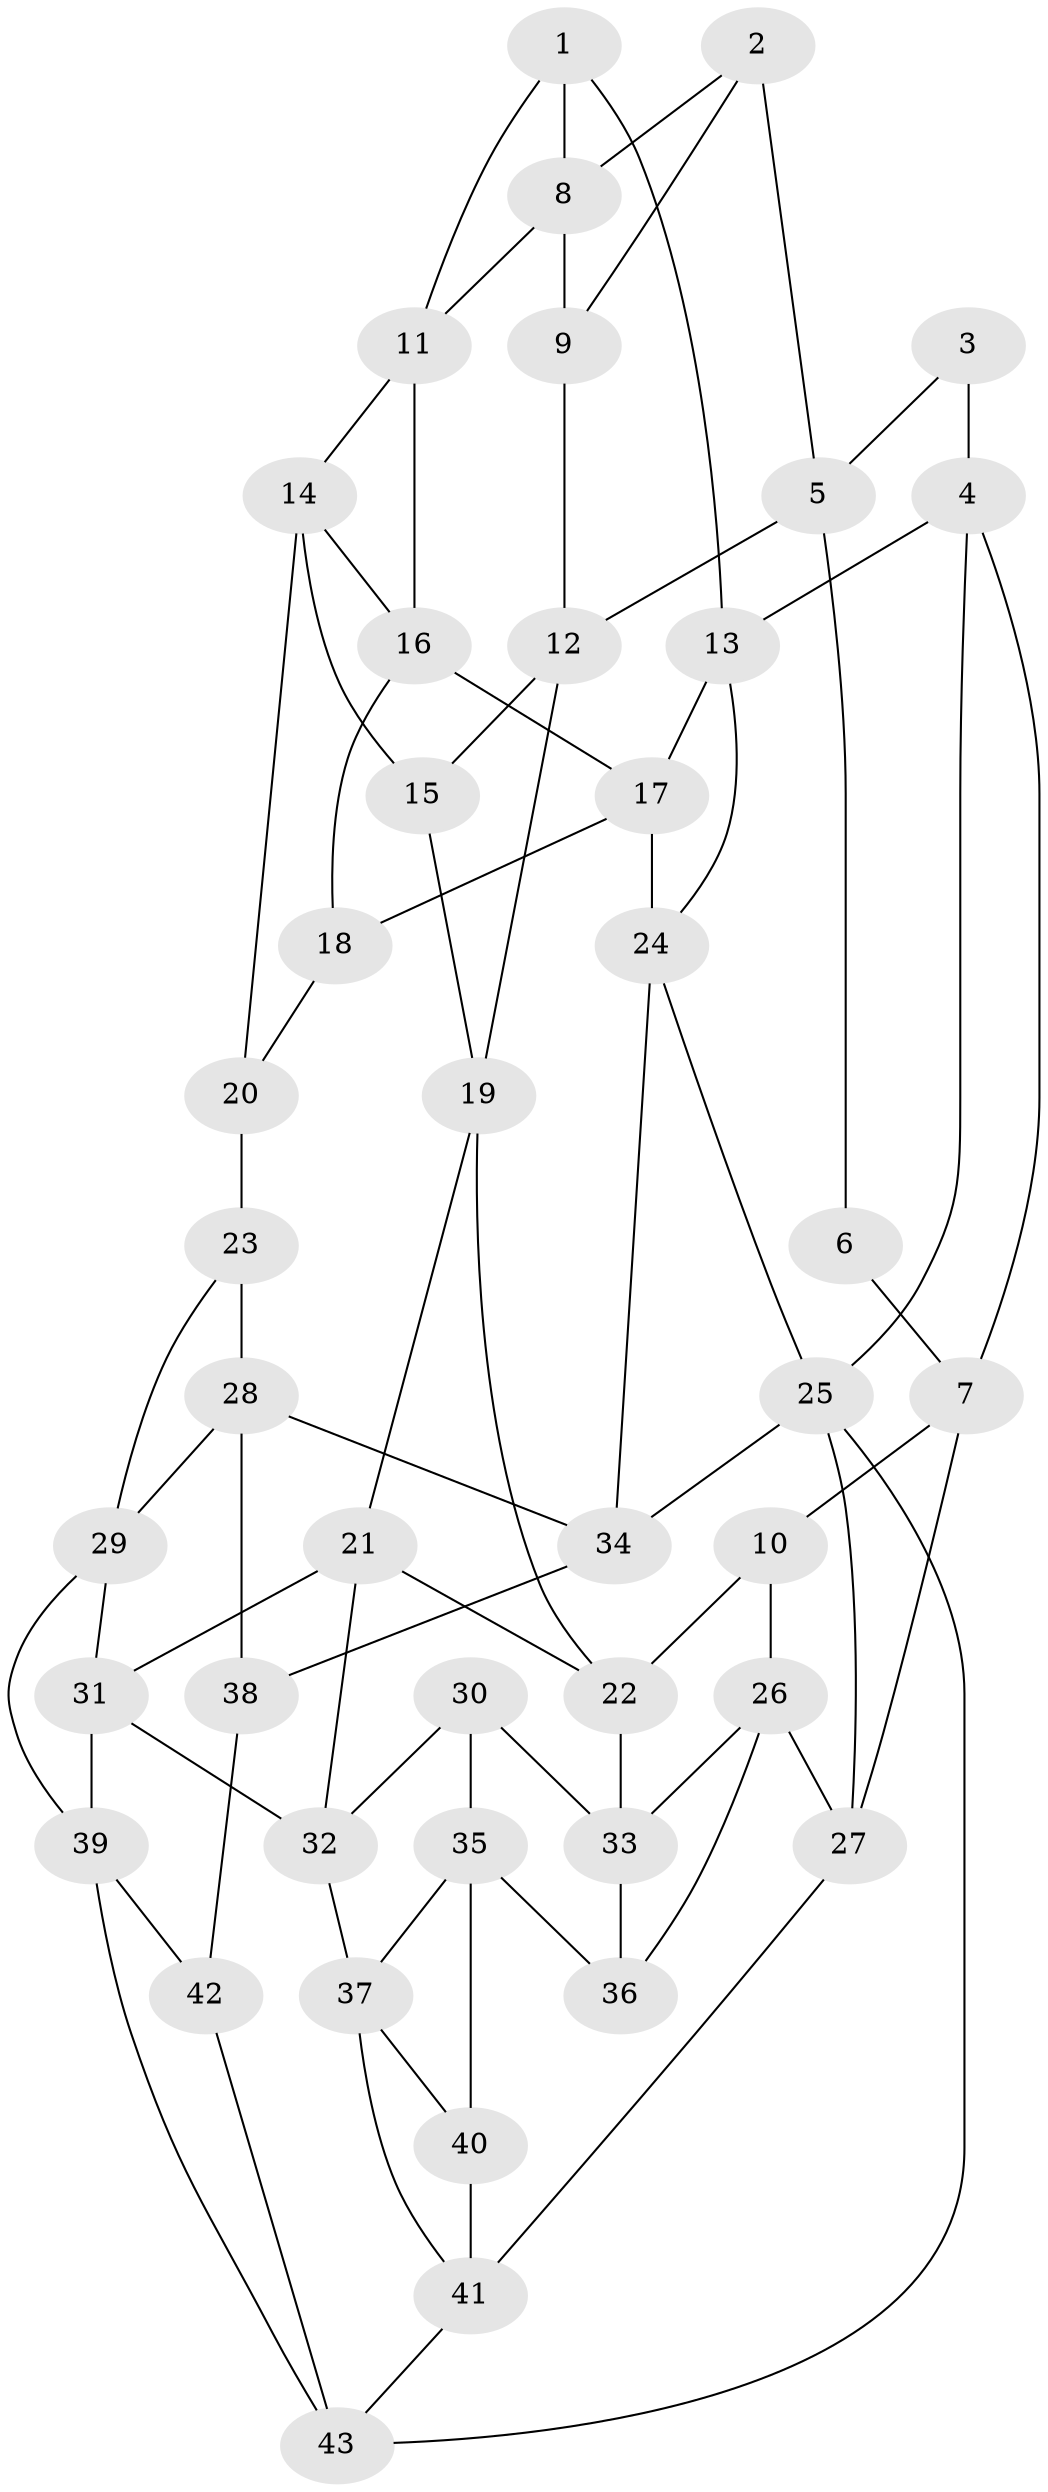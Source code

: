 // original degree distribution, {3: 0.03529411764705882, 4: 0.2235294117647059, 5: 0.5294117647058824, 6: 0.21176470588235294}
// Generated by graph-tools (version 1.1) at 2025/03/03/09/25 03:03:17]
// undirected, 43 vertices, 78 edges
graph export_dot {
graph [start="1"]
  node [color=gray90,style=filled];
  1;
  2;
  3;
  4;
  5;
  6;
  7;
  8;
  9;
  10;
  11;
  12;
  13;
  14;
  15;
  16;
  17;
  18;
  19;
  20;
  21;
  22;
  23;
  24;
  25;
  26;
  27;
  28;
  29;
  30;
  31;
  32;
  33;
  34;
  35;
  36;
  37;
  38;
  39;
  40;
  41;
  42;
  43;
  1 -- 8 [weight=1.0];
  1 -- 11 [weight=1.0];
  1 -- 13 [weight=1.0];
  2 -- 5 [weight=1.0];
  2 -- 8 [weight=1.0];
  2 -- 9 [weight=1.0];
  3 -- 4 [weight=2.0];
  3 -- 5 [weight=1.0];
  4 -- 7 [weight=1.0];
  4 -- 13 [weight=1.0];
  4 -- 25 [weight=1.0];
  5 -- 6 [weight=1.0];
  5 -- 12 [weight=1.0];
  6 -- 7 [weight=2.0];
  7 -- 10 [weight=1.0];
  7 -- 27 [weight=1.0];
  8 -- 9 [weight=1.0];
  8 -- 11 [weight=1.0];
  9 -- 12 [weight=1.0];
  10 -- 22 [weight=1.0];
  10 -- 26 [weight=1.0];
  11 -- 14 [weight=1.0];
  11 -- 16 [weight=1.0];
  12 -- 15 [weight=1.0];
  12 -- 19 [weight=1.0];
  13 -- 17 [weight=1.0];
  13 -- 24 [weight=1.0];
  14 -- 15 [weight=1.0];
  14 -- 16 [weight=1.0];
  14 -- 20 [weight=1.0];
  15 -- 19 [weight=1.0];
  16 -- 17 [weight=1.0];
  16 -- 18 [weight=1.0];
  17 -- 18 [weight=1.0];
  17 -- 24 [weight=1.0];
  18 -- 20 [weight=1.0];
  19 -- 21 [weight=1.0];
  19 -- 22 [weight=1.0];
  20 -- 23 [weight=2.0];
  21 -- 22 [weight=1.0];
  21 -- 31 [weight=1.0];
  21 -- 32 [weight=1.0];
  22 -- 33 [weight=1.0];
  23 -- 28 [weight=1.0];
  23 -- 29 [weight=1.0];
  24 -- 25 [weight=1.0];
  24 -- 34 [weight=1.0];
  25 -- 27 [weight=1.0];
  25 -- 34 [weight=1.0];
  25 -- 43 [weight=1.0];
  26 -- 27 [weight=1.0];
  26 -- 33 [weight=1.0];
  26 -- 36 [weight=1.0];
  27 -- 41 [weight=1.0];
  28 -- 29 [weight=1.0];
  28 -- 34 [weight=1.0];
  28 -- 38 [weight=1.0];
  29 -- 31 [weight=1.0];
  29 -- 39 [weight=1.0];
  30 -- 32 [weight=1.0];
  30 -- 33 [weight=1.0];
  30 -- 35 [weight=1.0];
  31 -- 32 [weight=1.0];
  31 -- 39 [weight=1.0];
  32 -- 37 [weight=1.0];
  33 -- 36 [weight=1.0];
  34 -- 38 [weight=1.0];
  35 -- 36 [weight=1.0];
  35 -- 37 [weight=1.0];
  35 -- 40 [weight=1.0];
  37 -- 40 [weight=1.0];
  37 -- 41 [weight=1.0];
  38 -- 42 [weight=2.0];
  39 -- 42 [weight=1.0];
  39 -- 43 [weight=1.0];
  40 -- 41 [weight=2.0];
  41 -- 43 [weight=1.0];
  42 -- 43 [weight=1.0];
}
